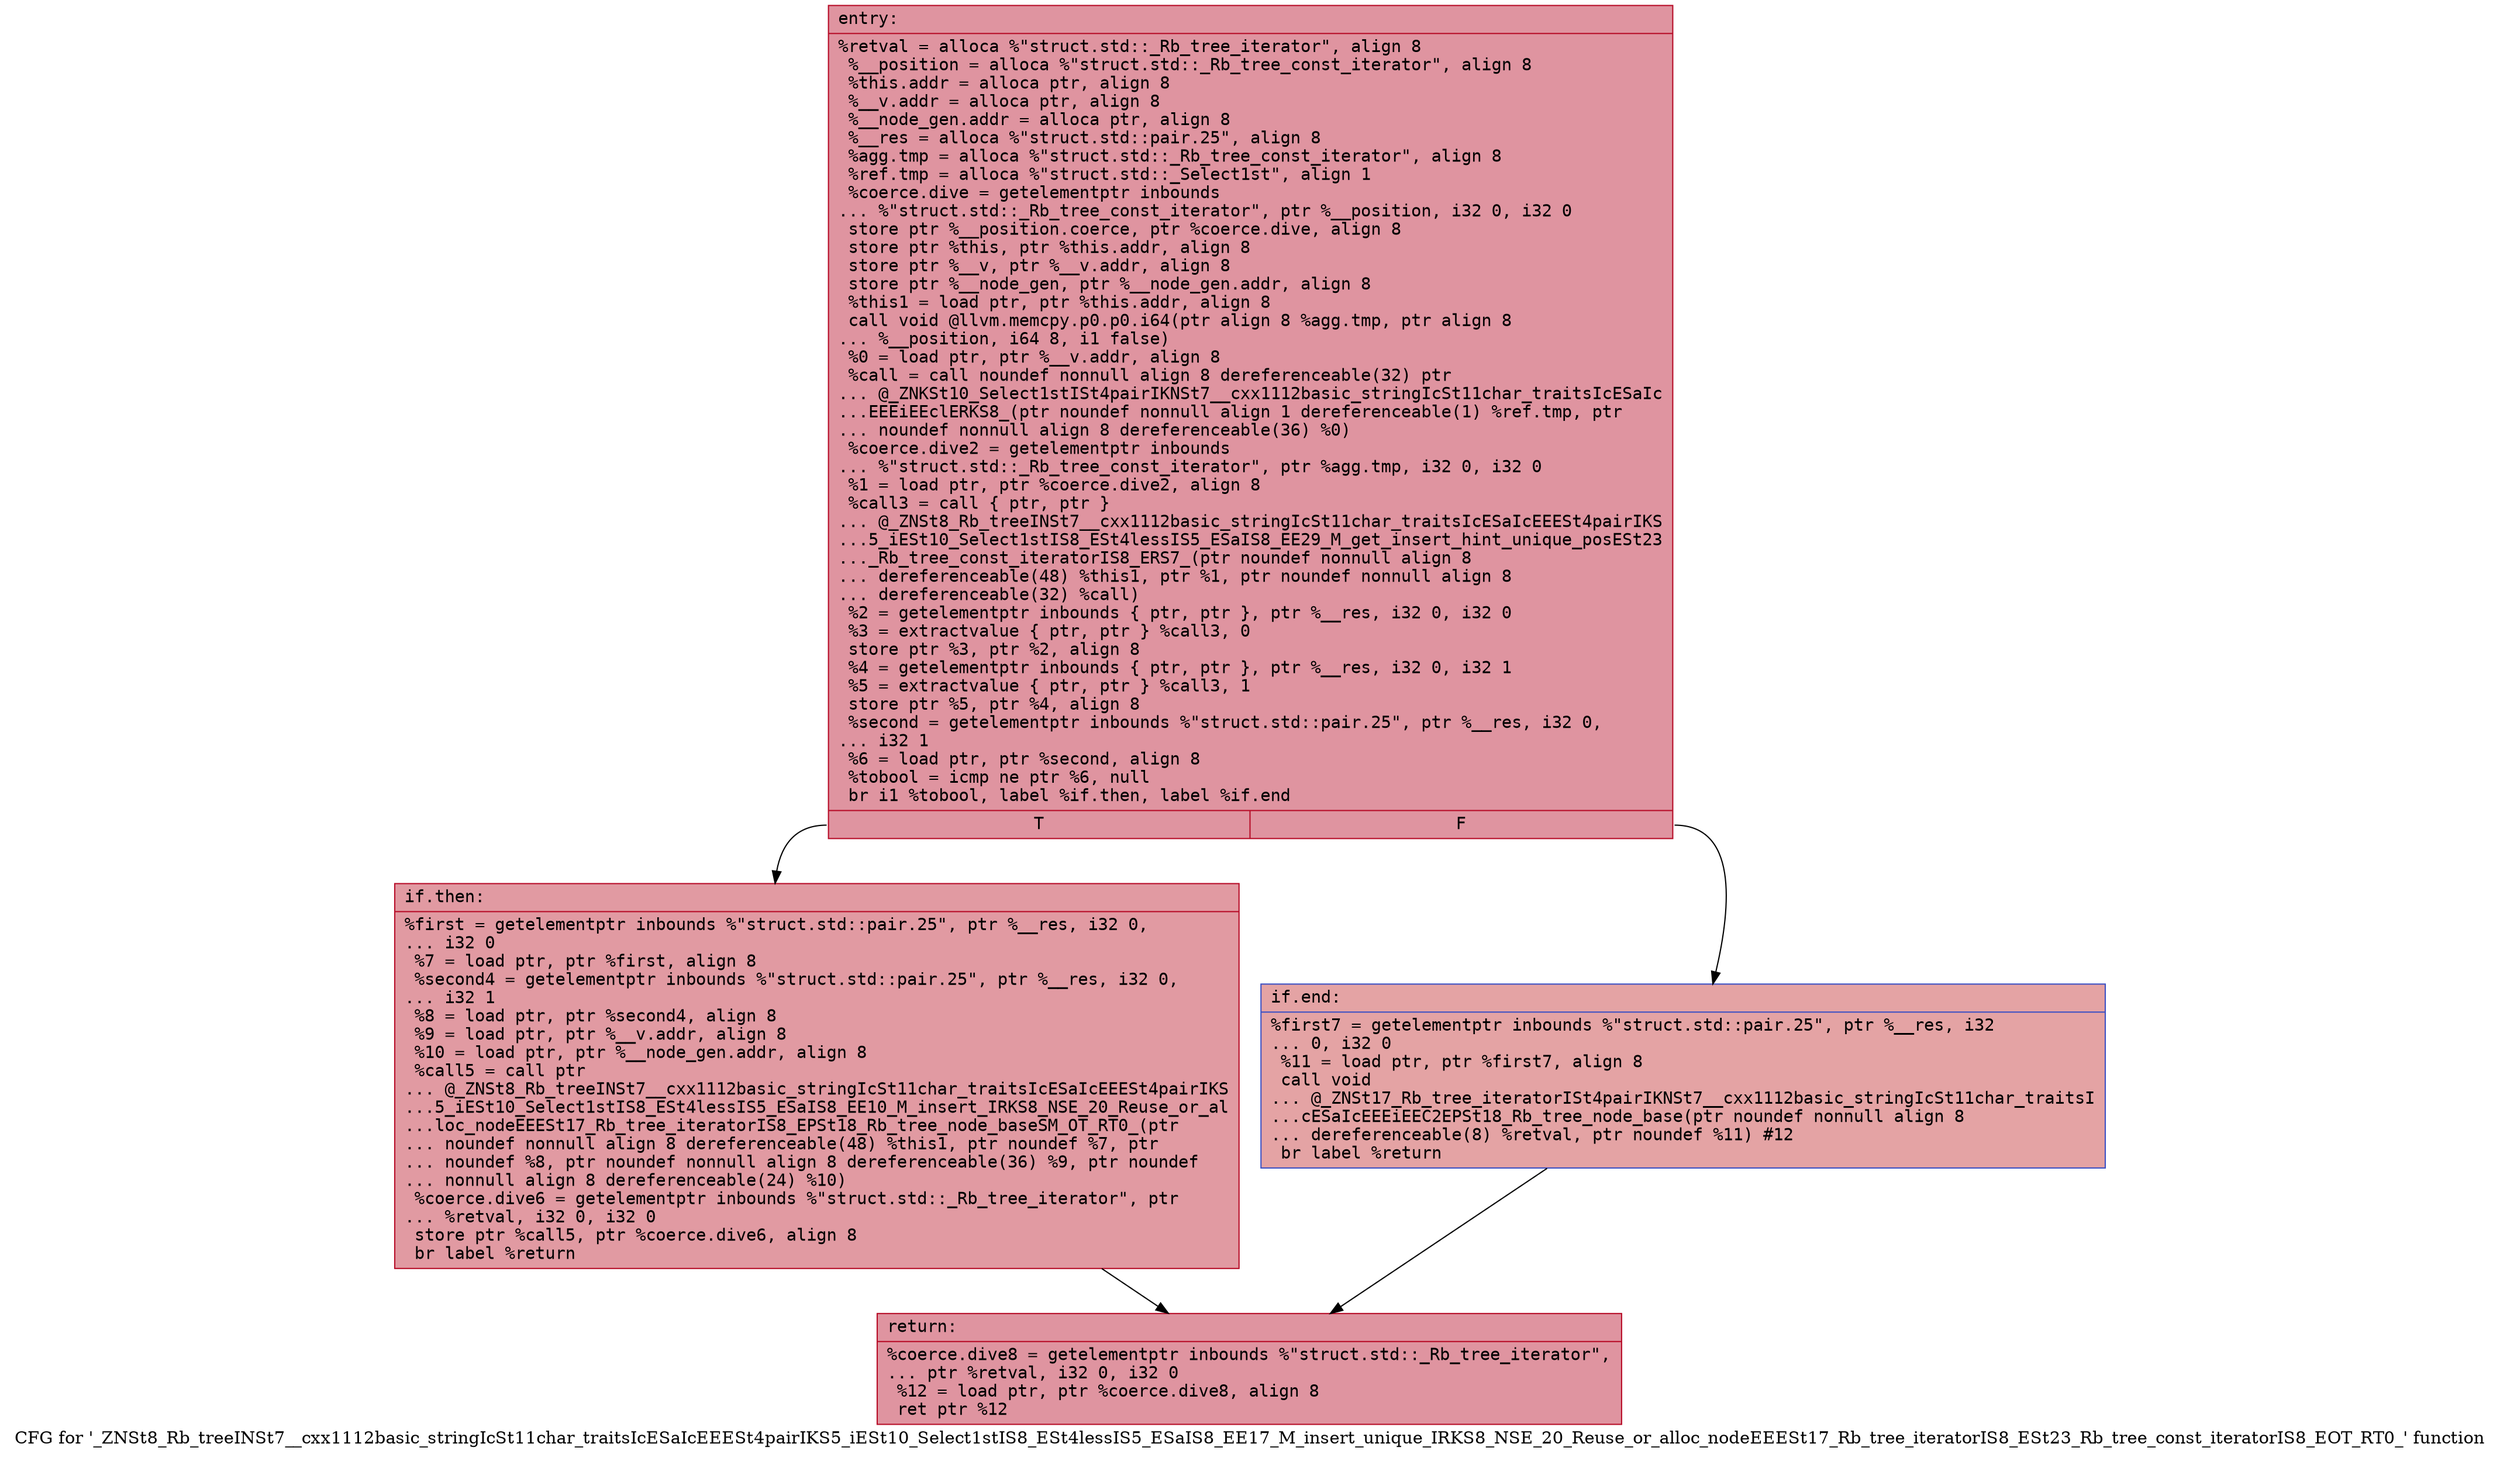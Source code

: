 digraph "CFG for '_ZNSt8_Rb_treeINSt7__cxx1112basic_stringIcSt11char_traitsIcESaIcEEESt4pairIKS5_iESt10_Select1stIS8_ESt4lessIS5_ESaIS8_EE17_M_insert_unique_IRKS8_NSE_20_Reuse_or_alloc_nodeEEESt17_Rb_tree_iteratorIS8_ESt23_Rb_tree_const_iteratorIS8_EOT_RT0_' function" {
	label="CFG for '_ZNSt8_Rb_treeINSt7__cxx1112basic_stringIcSt11char_traitsIcESaIcEEESt4pairIKS5_iESt10_Select1stIS8_ESt4lessIS5_ESaIS8_EE17_M_insert_unique_IRKS8_NSE_20_Reuse_or_alloc_nodeEEESt17_Rb_tree_iteratorIS8_ESt23_Rb_tree_const_iteratorIS8_EOT_RT0_' function";

	Node0x562c263def90 [shape=record,color="#b70d28ff", style=filled, fillcolor="#b70d2870" fontname="Courier",label="{entry:\l|  %retval = alloca %\"struct.std::_Rb_tree_iterator\", align 8\l  %__position = alloca %\"struct.std::_Rb_tree_const_iterator\", align 8\l  %this.addr = alloca ptr, align 8\l  %__v.addr = alloca ptr, align 8\l  %__node_gen.addr = alloca ptr, align 8\l  %__res = alloca %\"struct.std::pair.25\", align 8\l  %agg.tmp = alloca %\"struct.std::_Rb_tree_const_iterator\", align 8\l  %ref.tmp = alloca %\"struct.std::_Select1st\", align 1\l  %coerce.dive = getelementptr inbounds\l... %\"struct.std::_Rb_tree_const_iterator\", ptr %__position, i32 0, i32 0\l  store ptr %__position.coerce, ptr %coerce.dive, align 8\l  store ptr %this, ptr %this.addr, align 8\l  store ptr %__v, ptr %__v.addr, align 8\l  store ptr %__node_gen, ptr %__node_gen.addr, align 8\l  %this1 = load ptr, ptr %this.addr, align 8\l  call void @llvm.memcpy.p0.p0.i64(ptr align 8 %agg.tmp, ptr align 8\l... %__position, i64 8, i1 false)\l  %0 = load ptr, ptr %__v.addr, align 8\l  %call = call noundef nonnull align 8 dereferenceable(32) ptr\l... @_ZNKSt10_Select1stISt4pairIKNSt7__cxx1112basic_stringIcSt11char_traitsIcESaIc\l...EEEiEEclERKS8_(ptr noundef nonnull align 1 dereferenceable(1) %ref.tmp, ptr\l... noundef nonnull align 8 dereferenceable(36) %0)\l  %coerce.dive2 = getelementptr inbounds\l... %\"struct.std::_Rb_tree_const_iterator\", ptr %agg.tmp, i32 0, i32 0\l  %1 = load ptr, ptr %coerce.dive2, align 8\l  %call3 = call \{ ptr, ptr \}\l... @_ZNSt8_Rb_treeINSt7__cxx1112basic_stringIcSt11char_traitsIcESaIcEEESt4pairIKS\l...5_iESt10_Select1stIS8_ESt4lessIS5_ESaIS8_EE29_M_get_insert_hint_unique_posESt23\l..._Rb_tree_const_iteratorIS8_ERS7_(ptr noundef nonnull align 8\l... dereferenceable(48) %this1, ptr %1, ptr noundef nonnull align 8\l... dereferenceable(32) %call)\l  %2 = getelementptr inbounds \{ ptr, ptr \}, ptr %__res, i32 0, i32 0\l  %3 = extractvalue \{ ptr, ptr \} %call3, 0\l  store ptr %3, ptr %2, align 8\l  %4 = getelementptr inbounds \{ ptr, ptr \}, ptr %__res, i32 0, i32 1\l  %5 = extractvalue \{ ptr, ptr \} %call3, 1\l  store ptr %5, ptr %4, align 8\l  %second = getelementptr inbounds %\"struct.std::pair.25\", ptr %__res, i32 0,\l... i32 1\l  %6 = load ptr, ptr %second, align 8\l  %tobool = icmp ne ptr %6, null\l  br i1 %tobool, label %if.then, label %if.end\l|{<s0>T|<s1>F}}"];
	Node0x562c263def90:s0 -> Node0x562c263e0780[tooltip="entry -> if.then\nProbability 62.50%" ];
	Node0x562c263def90:s1 -> Node0x562c263e07f0[tooltip="entry -> if.end\nProbability 37.50%" ];
	Node0x562c263e0780 [shape=record,color="#b70d28ff", style=filled, fillcolor="#bb1b2c70" fontname="Courier",label="{if.then:\l|  %first = getelementptr inbounds %\"struct.std::pair.25\", ptr %__res, i32 0,\l... i32 0\l  %7 = load ptr, ptr %first, align 8\l  %second4 = getelementptr inbounds %\"struct.std::pair.25\", ptr %__res, i32 0,\l... i32 1\l  %8 = load ptr, ptr %second4, align 8\l  %9 = load ptr, ptr %__v.addr, align 8\l  %10 = load ptr, ptr %__node_gen.addr, align 8\l  %call5 = call ptr\l... @_ZNSt8_Rb_treeINSt7__cxx1112basic_stringIcSt11char_traitsIcESaIcEEESt4pairIKS\l...5_iESt10_Select1stIS8_ESt4lessIS5_ESaIS8_EE10_M_insert_IRKS8_NSE_20_Reuse_or_al\l...loc_nodeEEESt17_Rb_tree_iteratorIS8_EPSt18_Rb_tree_node_baseSM_OT_RT0_(ptr\l... noundef nonnull align 8 dereferenceable(48) %this1, ptr noundef %7, ptr\l... noundef %8, ptr noundef nonnull align 8 dereferenceable(36) %9, ptr noundef\l... nonnull align 8 dereferenceable(24) %10)\l  %coerce.dive6 = getelementptr inbounds %\"struct.std::_Rb_tree_iterator\", ptr\l... %retval, i32 0, i32 0\l  store ptr %call5, ptr %coerce.dive6, align 8\l  br label %return\l}"];
	Node0x562c263e0780 -> Node0x562c263e1220[tooltip="if.then -> return\nProbability 100.00%" ];
	Node0x562c263e07f0 [shape=record,color="#3d50c3ff", style=filled, fillcolor="#c32e3170" fontname="Courier",label="{if.end:\l|  %first7 = getelementptr inbounds %\"struct.std::pair.25\", ptr %__res, i32\l... 0, i32 0\l  %11 = load ptr, ptr %first7, align 8\l  call void\l... @_ZNSt17_Rb_tree_iteratorISt4pairIKNSt7__cxx1112basic_stringIcSt11char_traitsI\l...cESaIcEEEiEEC2EPSt18_Rb_tree_node_base(ptr noundef nonnull align 8\l... dereferenceable(8) %retval, ptr noundef %11) #12\l  br label %return\l}"];
	Node0x562c263e07f0 -> Node0x562c263e1220[tooltip="if.end -> return\nProbability 100.00%" ];
	Node0x562c263e1220 [shape=record,color="#b70d28ff", style=filled, fillcolor="#b70d2870" fontname="Courier",label="{return:\l|  %coerce.dive8 = getelementptr inbounds %\"struct.std::_Rb_tree_iterator\",\l... ptr %retval, i32 0, i32 0\l  %12 = load ptr, ptr %coerce.dive8, align 8\l  ret ptr %12\l}"];
}
